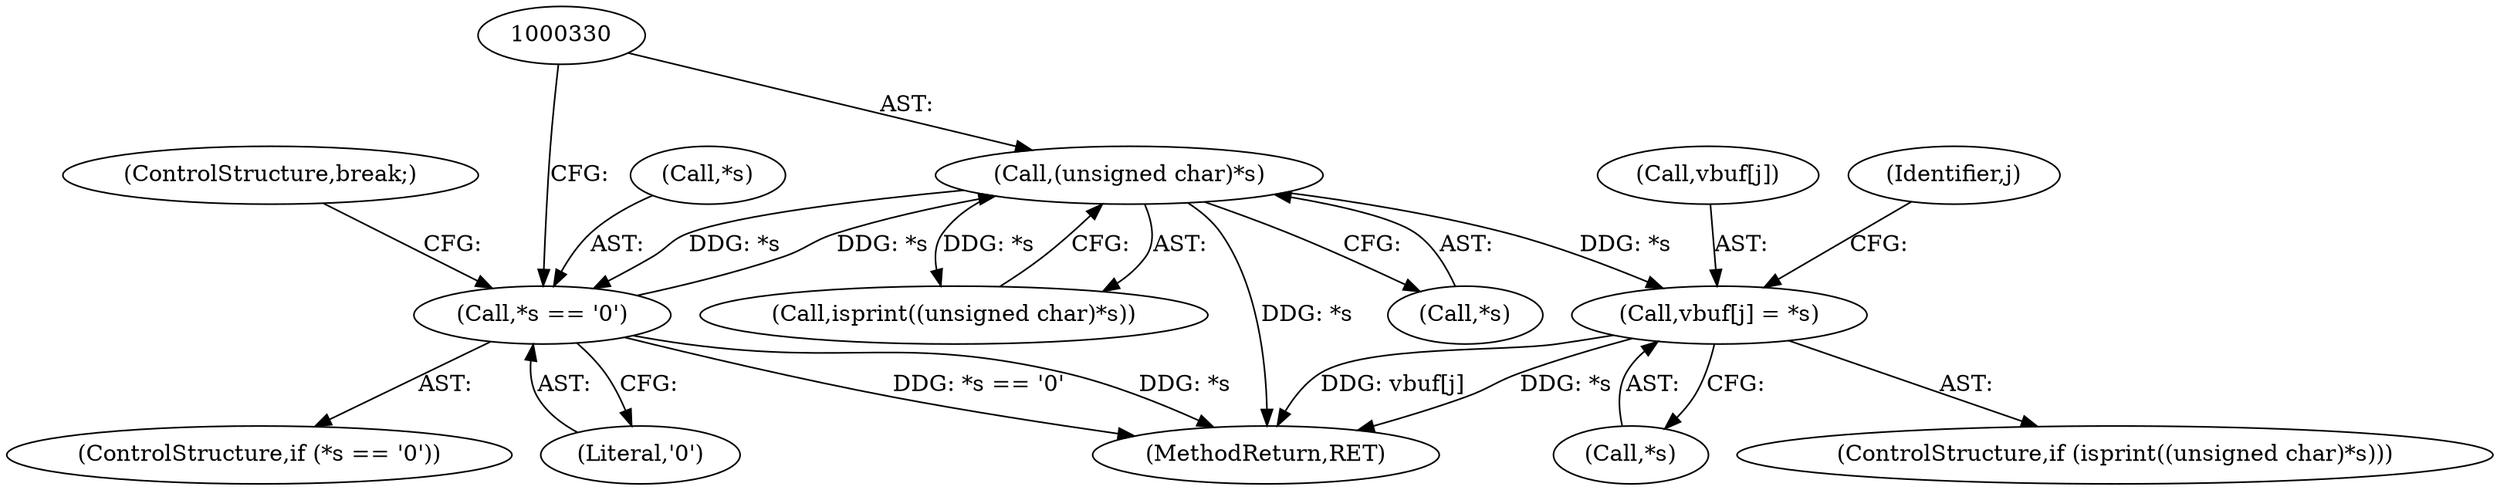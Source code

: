 digraph "0_file_6d209c1c489457397a5763bca4b28e43aac90391_0@array" {
"1000333" [label="(Call,vbuf[j] = *s)"];
"1000329" [label="(Call,(unsigned char)*s)"];
"1000322" [label="(Call,*s == '\0')"];
"1000329" [label="(Call,(unsigned char)*s)"];
"1000316" [label="(Identifier,j)"];
"1000331" [label="(Call,*s)"];
"1000334" [label="(Call,vbuf[j])"];
"1000325" [label="(Literal,'\0')"];
"1000323" [label="(Call,*s)"];
"1000321" [label="(ControlStructure,if (*s == '\0'))"];
"1000327" [label="(ControlStructure,if (isprint((unsigned char)*s)))"];
"1000322" [label="(Call,*s == '\0')"];
"1000337" [label="(Call,*s)"];
"1000326" [label="(ControlStructure,break;)"];
"1000333" [label="(Call,vbuf[j] = *s)"];
"1000505" [label="(MethodReturn,RET)"];
"1000328" [label="(Call,isprint((unsigned char)*s))"];
"1000333" -> "1000327"  [label="AST: "];
"1000333" -> "1000337"  [label="CFG: "];
"1000334" -> "1000333"  [label="AST: "];
"1000337" -> "1000333"  [label="AST: "];
"1000316" -> "1000333"  [label="CFG: "];
"1000333" -> "1000505"  [label="DDG: vbuf[j]"];
"1000333" -> "1000505"  [label="DDG: *s"];
"1000329" -> "1000333"  [label="DDG: *s"];
"1000329" -> "1000328"  [label="AST: "];
"1000329" -> "1000331"  [label="CFG: "];
"1000330" -> "1000329"  [label="AST: "];
"1000331" -> "1000329"  [label="AST: "];
"1000328" -> "1000329"  [label="CFG: "];
"1000329" -> "1000505"  [label="DDG: *s"];
"1000329" -> "1000322"  [label="DDG: *s"];
"1000329" -> "1000328"  [label="DDG: *s"];
"1000322" -> "1000329"  [label="DDG: *s"];
"1000322" -> "1000321"  [label="AST: "];
"1000322" -> "1000325"  [label="CFG: "];
"1000323" -> "1000322"  [label="AST: "];
"1000325" -> "1000322"  [label="AST: "];
"1000326" -> "1000322"  [label="CFG: "];
"1000330" -> "1000322"  [label="CFG: "];
"1000322" -> "1000505"  [label="DDG: *s == '\0'"];
"1000322" -> "1000505"  [label="DDG: *s"];
}
